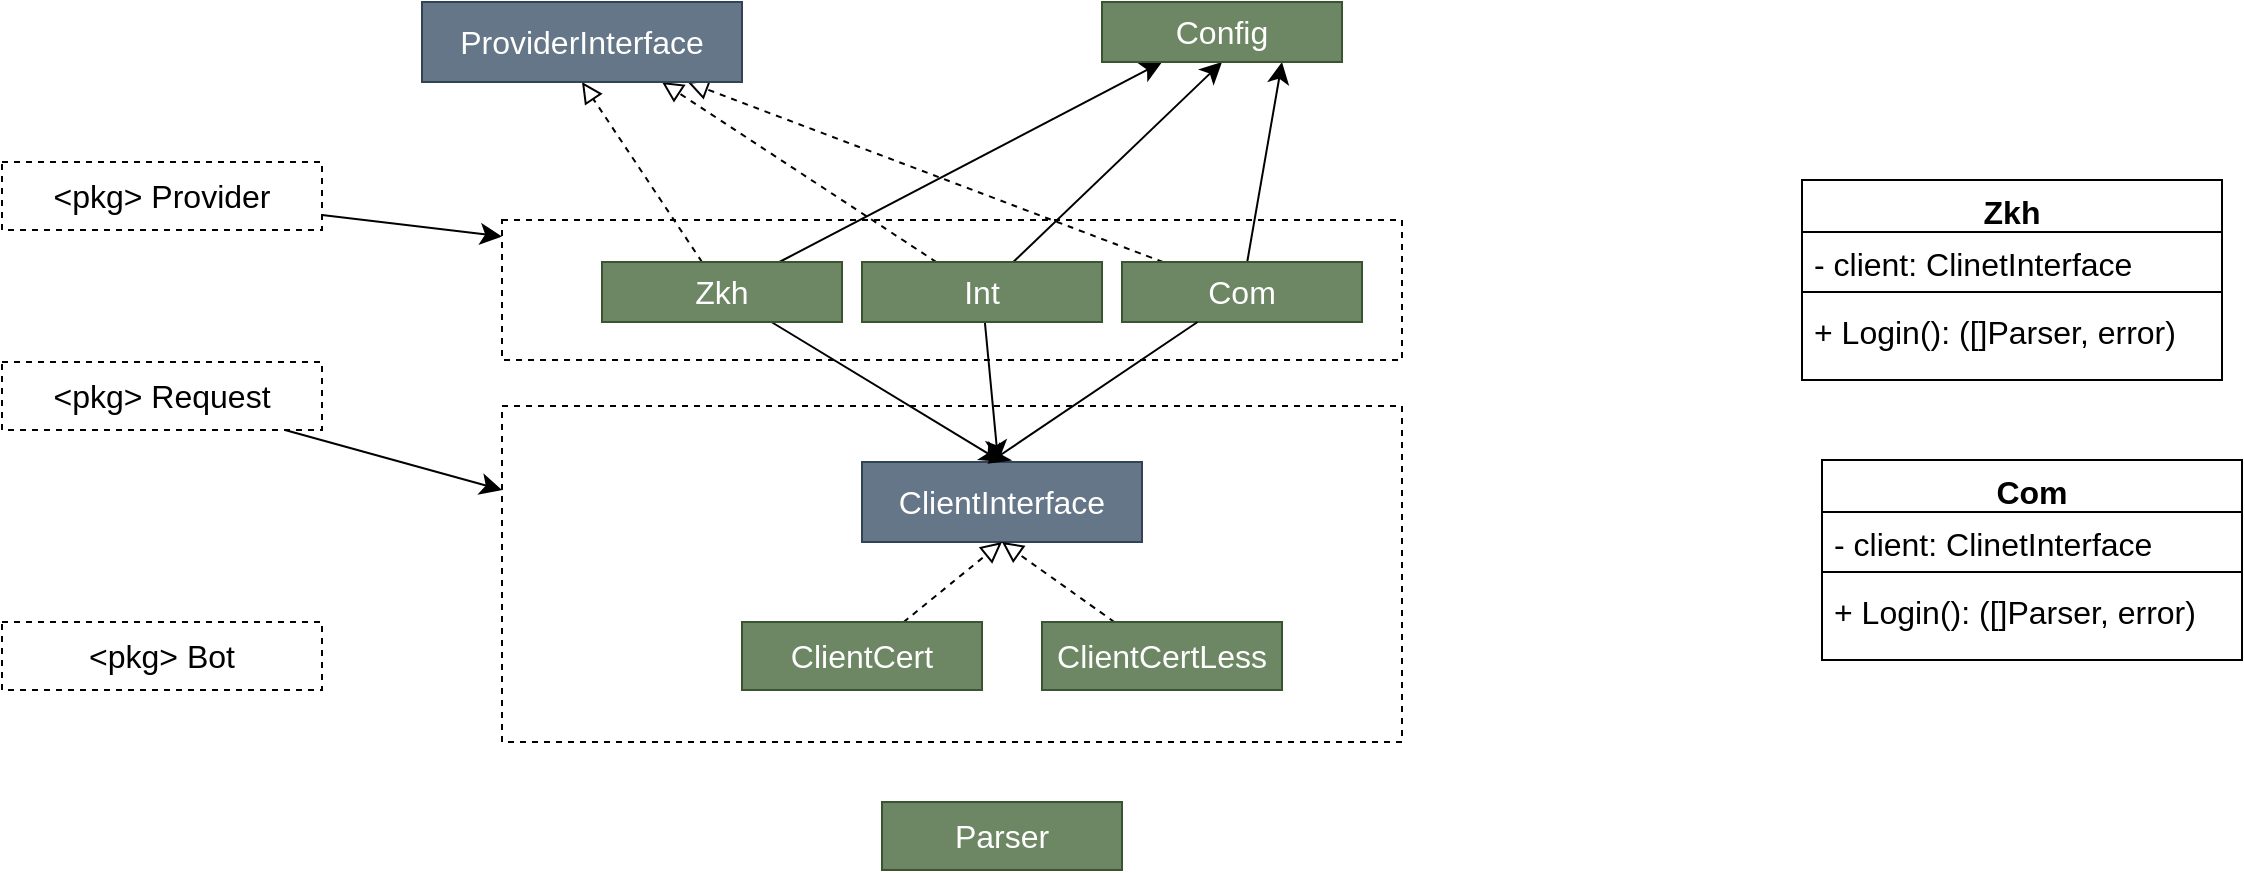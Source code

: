 <mxfile version="22.1.21" type="device">
  <diagram name="Page-1" id="s9RppyxikxJmtYWtP8qy">
    <mxGraphModel dx="780" dy="920" grid="1" gridSize="10" guides="1" tooltips="1" connect="1" arrows="1" fold="1" page="0" pageScale="1" pageWidth="1169" pageHeight="827" math="0" shadow="0">
      <root>
        <mxCell id="0" />
        <mxCell id="1" parent="0" />
        <mxCell id="7EbKkH2AO26OjYXT7-rm-24" value="" style="rounded=0;whiteSpace=wrap;html=1;fontSize=16;fillColor=none;dashed=1;" vertex="1" parent="1">
          <mxGeometry x="330" y="122" width="450" height="168" as="geometry" />
        </mxCell>
        <mxCell id="7EbKkH2AO26OjYXT7-rm-22" value="" style="rounded=0;whiteSpace=wrap;html=1;fontSize=16;fillColor=none;dashed=1;" vertex="1" parent="1">
          <mxGeometry x="330" y="29" width="450" height="70" as="geometry" />
        </mxCell>
        <mxCell id="7EbKkH2AO26OjYXT7-rm-21" style="edgeStyle=none;curved=1;rounded=0;orthogonalLoop=1;jettySize=auto;html=1;entryX=0;entryY=0.25;entryDx=0;entryDy=0;fontSize=12;startSize=8;endSize=8;" edge="1" parent="1" source="7EbKkH2AO26OjYXT7-rm-1" target="7EbKkH2AO26OjYXT7-rm-24">
          <mxGeometry relative="1" as="geometry" />
        </mxCell>
        <mxCell id="7EbKkH2AO26OjYXT7-rm-1" value="&amp;lt;pkg&amp;gt;&amp;nbsp;Request" style="rounded=0;whiteSpace=wrap;html=1;fontSize=16;dashed=1;" vertex="1" parent="1">
          <mxGeometry x="80" y="100" width="160" height="34" as="geometry" />
        </mxCell>
        <mxCell id="7EbKkH2AO26OjYXT7-rm-23" style="edgeStyle=none;curved=1;rounded=0;orthogonalLoop=1;jettySize=auto;html=1;fontSize=12;startSize=8;endSize=8;" edge="1" parent="1" source="7EbKkH2AO26OjYXT7-rm-2" target="7EbKkH2AO26OjYXT7-rm-22">
          <mxGeometry relative="1" as="geometry" />
        </mxCell>
        <mxCell id="7EbKkH2AO26OjYXT7-rm-2" value="&amp;lt;pkg&amp;gt; Provider" style="rounded=0;whiteSpace=wrap;html=1;fontSize=16;dashed=1;" vertex="1" parent="1">
          <mxGeometry x="80" width="160" height="34" as="geometry" />
        </mxCell>
        <mxCell id="7EbKkH2AO26OjYXT7-rm-3" value="&amp;lt;pkg&amp;gt;&amp;nbsp;Bot" style="rounded=0;whiteSpace=wrap;html=1;fontSize=16;dashed=1;" vertex="1" parent="1">
          <mxGeometry x="80" y="230" width="160" height="34" as="geometry" />
        </mxCell>
        <mxCell id="7EbKkH2AO26OjYXT7-rm-6" value="ClientInterface" style="rounded=0;whiteSpace=wrap;html=1;fontSize=16;fillColor=#647687;fontColor=#ffffff;strokeColor=#314354;" vertex="1" parent="1">
          <mxGeometry x="510" y="150" width="140" height="40" as="geometry" />
        </mxCell>
        <mxCell id="7EbKkH2AO26OjYXT7-rm-12" style="edgeStyle=none;curved=1;rounded=0;orthogonalLoop=1;jettySize=auto;html=1;entryX=0.5;entryY=1;entryDx=0;entryDy=0;fontSize=12;startSize=8;endSize=8;endArrow=block;endFill=0;dashed=1;" edge="1" parent="1" source="7EbKkH2AO26OjYXT7-rm-7" target="7EbKkH2AO26OjYXT7-rm-6">
          <mxGeometry relative="1" as="geometry" />
        </mxCell>
        <mxCell id="7EbKkH2AO26OjYXT7-rm-7" value="ClientCert" style="rounded=0;whiteSpace=wrap;html=1;fontSize=16;fillColor=#6d8764;fontColor=#ffffff;strokeColor=#3A5431;" vertex="1" parent="1">
          <mxGeometry x="450" y="230" width="120" height="34" as="geometry" />
        </mxCell>
        <mxCell id="7EbKkH2AO26OjYXT7-rm-13" style="edgeStyle=none;curved=1;rounded=0;orthogonalLoop=1;jettySize=auto;html=1;entryX=0.5;entryY=1;entryDx=0;entryDy=0;fontSize=12;startSize=8;endSize=8;endArrow=block;endFill=0;dashed=1;" edge="1" parent="1" source="7EbKkH2AO26OjYXT7-rm-8" target="7EbKkH2AO26OjYXT7-rm-6">
          <mxGeometry relative="1" as="geometry" />
        </mxCell>
        <mxCell id="7EbKkH2AO26OjYXT7-rm-8" value="ClientCertLess" style="rounded=0;whiteSpace=wrap;html=1;fontSize=16;fillColor=#6d8764;fontColor=#ffffff;strokeColor=#3A5431;" vertex="1" parent="1">
          <mxGeometry x="600" y="230" width="120" height="34" as="geometry" />
        </mxCell>
        <mxCell id="7EbKkH2AO26OjYXT7-rm-14" style="edgeStyle=none;curved=1;rounded=0;orthogonalLoop=1;jettySize=auto;html=1;entryX=0.5;entryY=0;entryDx=0;entryDy=0;fontSize=12;startSize=8;endSize=8;" edge="1" parent="1" source="7EbKkH2AO26OjYXT7-rm-9" target="7EbKkH2AO26OjYXT7-rm-6">
          <mxGeometry relative="1" as="geometry" />
        </mxCell>
        <mxCell id="7EbKkH2AO26OjYXT7-rm-18" style="edgeStyle=none;curved=1;rounded=0;orthogonalLoop=1;jettySize=auto;html=1;entryX=0.25;entryY=1;entryDx=0;entryDy=0;fontSize=12;startSize=8;endSize=8;" edge="1" parent="1" source="7EbKkH2AO26OjYXT7-rm-9" target="7EbKkH2AO26OjYXT7-rm-17">
          <mxGeometry relative="1" as="geometry" />
        </mxCell>
        <mxCell id="7EbKkH2AO26OjYXT7-rm-26" style="edgeStyle=none;curved=1;rounded=0;orthogonalLoop=1;jettySize=auto;html=1;entryX=0.5;entryY=1;entryDx=0;entryDy=0;fontSize=12;startSize=8;endSize=8;dashed=1;endArrow=block;endFill=0;" edge="1" parent="1" source="7EbKkH2AO26OjYXT7-rm-9" target="7EbKkH2AO26OjYXT7-rm-25">
          <mxGeometry relative="1" as="geometry" />
        </mxCell>
        <mxCell id="7EbKkH2AO26OjYXT7-rm-9" value="Zkh" style="rounded=0;whiteSpace=wrap;html=1;fontSize=16;fillColor=#6d8764;fontColor=#ffffff;strokeColor=#3A5431;" vertex="1" parent="1">
          <mxGeometry x="380" y="50" width="120" height="30" as="geometry" />
        </mxCell>
        <mxCell id="7EbKkH2AO26OjYXT7-rm-15" style="edgeStyle=none;curved=1;rounded=0;orthogonalLoop=1;jettySize=auto;html=1;fontSize=12;startSize=8;endSize=8;" edge="1" parent="1" source="7EbKkH2AO26OjYXT7-rm-10" target="7EbKkH2AO26OjYXT7-rm-6">
          <mxGeometry relative="1" as="geometry" />
        </mxCell>
        <mxCell id="7EbKkH2AO26OjYXT7-rm-19" style="edgeStyle=none;curved=1;rounded=0;orthogonalLoop=1;jettySize=auto;html=1;entryX=0.5;entryY=1;entryDx=0;entryDy=0;fontSize=12;startSize=8;endSize=8;" edge="1" parent="1" source="7EbKkH2AO26OjYXT7-rm-10" target="7EbKkH2AO26OjYXT7-rm-17">
          <mxGeometry relative="1" as="geometry" />
        </mxCell>
        <mxCell id="7EbKkH2AO26OjYXT7-rm-27" style="edgeStyle=none;curved=1;rounded=0;orthogonalLoop=1;jettySize=auto;html=1;entryX=0.75;entryY=1;entryDx=0;entryDy=0;fontSize=12;startSize=8;endSize=8;dashed=1;endArrow=block;endFill=0;" edge="1" parent="1" source="7EbKkH2AO26OjYXT7-rm-10" target="7EbKkH2AO26OjYXT7-rm-25">
          <mxGeometry relative="1" as="geometry" />
        </mxCell>
        <mxCell id="7EbKkH2AO26OjYXT7-rm-10" value="Int" style="rounded=0;whiteSpace=wrap;html=1;fontSize=16;fillColor=#6d8764;fontColor=#ffffff;strokeColor=#3A5431;" vertex="1" parent="1">
          <mxGeometry x="510" y="50" width="120" height="30" as="geometry" />
        </mxCell>
        <mxCell id="7EbKkH2AO26OjYXT7-rm-20" style="edgeStyle=none;curved=1;rounded=0;orthogonalLoop=1;jettySize=auto;html=1;entryX=0.75;entryY=1;entryDx=0;entryDy=0;fontSize=12;startSize=8;endSize=8;" edge="1" parent="1" source="7EbKkH2AO26OjYXT7-rm-11" target="7EbKkH2AO26OjYXT7-rm-17">
          <mxGeometry relative="1" as="geometry" />
        </mxCell>
        <mxCell id="7EbKkH2AO26OjYXT7-rm-28" style="edgeStyle=none;curved=1;rounded=0;orthogonalLoop=1;jettySize=auto;html=1;fontSize=12;startSize=8;endSize=8;dashed=1;endArrow=block;endFill=0;" edge="1" parent="1" source="7EbKkH2AO26OjYXT7-rm-11" target="7EbKkH2AO26OjYXT7-rm-25">
          <mxGeometry relative="1" as="geometry" />
        </mxCell>
        <mxCell id="7EbKkH2AO26OjYXT7-rm-11" value="Com" style="rounded=0;whiteSpace=wrap;html=1;fontSize=16;fillColor=#6d8764;fontColor=#ffffff;strokeColor=#3A5431;" vertex="1" parent="1">
          <mxGeometry x="640" y="50" width="120" height="30" as="geometry" />
        </mxCell>
        <mxCell id="7EbKkH2AO26OjYXT7-rm-16" style="edgeStyle=none;curved=1;rounded=0;orthogonalLoop=1;jettySize=auto;html=1;entryX=0.448;entryY=0.023;entryDx=0;entryDy=0;entryPerimeter=0;fontSize=12;startSize=8;endSize=8;" edge="1" parent="1" source="7EbKkH2AO26OjYXT7-rm-11" target="7EbKkH2AO26OjYXT7-rm-6">
          <mxGeometry relative="1" as="geometry" />
        </mxCell>
        <mxCell id="7EbKkH2AO26OjYXT7-rm-17" value="Config" style="rounded=0;whiteSpace=wrap;html=1;fontSize=16;fillColor=#6d8764;fontColor=#ffffff;strokeColor=#3A5431;" vertex="1" parent="1">
          <mxGeometry x="630" y="-80" width="120" height="30" as="geometry" />
        </mxCell>
        <mxCell id="7EbKkH2AO26OjYXT7-rm-25" value="ProviderInterface" style="rounded=0;whiteSpace=wrap;html=1;fontSize=16;fillColor=#647687;fontColor=#ffffff;strokeColor=#314354;" vertex="1" parent="1">
          <mxGeometry x="290" y="-80" width="160" height="40" as="geometry" />
        </mxCell>
        <mxCell id="7EbKkH2AO26OjYXT7-rm-29" value="Parser" style="rounded=0;whiteSpace=wrap;html=1;fontSize=16;fillColor=#6d8764;fontColor=#ffffff;strokeColor=#3A5431;" vertex="1" parent="1">
          <mxGeometry x="520" y="320" width="120" height="34" as="geometry" />
        </mxCell>
        <mxCell id="7EbKkH2AO26OjYXT7-rm-33" value="Zkh" style="swimlane;fontStyle=1;align=center;verticalAlign=top;childLayout=stackLayout;horizontal=1;startSize=26;horizontalStack=0;resizeParent=1;resizeParentMax=0;resizeLast=0;collapsible=1;marginBottom=0;whiteSpace=wrap;html=1;fontSize=16;" vertex="1" parent="1">
          <mxGeometry x="980" y="9" width="210" height="100" as="geometry" />
        </mxCell>
        <mxCell id="7EbKkH2AO26OjYXT7-rm-34" value="- client: ClinetInterface" style="text;strokeColor=none;fillColor=none;align=left;verticalAlign=top;spacingLeft=4;spacingRight=4;overflow=hidden;rotatable=0;points=[[0,0.5],[1,0.5]];portConstraint=eastwest;whiteSpace=wrap;html=1;fontSize=16;" vertex="1" parent="7EbKkH2AO26OjYXT7-rm-33">
          <mxGeometry y="26" width="210" height="26" as="geometry" />
        </mxCell>
        <mxCell id="7EbKkH2AO26OjYXT7-rm-35" value="" style="line;strokeWidth=1;fillColor=none;align=left;verticalAlign=middle;spacingTop=-1;spacingLeft=3;spacingRight=3;rotatable=0;labelPosition=right;points=[];portConstraint=eastwest;strokeColor=inherit;fontSize=16;" vertex="1" parent="7EbKkH2AO26OjYXT7-rm-33">
          <mxGeometry y="52" width="210" height="8" as="geometry" />
        </mxCell>
        <mxCell id="7EbKkH2AO26OjYXT7-rm-36" value="+ Login(): ([]Parser, error)&lt;br&gt;" style="text;strokeColor=none;fillColor=none;align=left;verticalAlign=top;spacingLeft=4;spacingRight=4;overflow=hidden;rotatable=0;points=[[0,0.5],[1,0.5]];portConstraint=eastwest;whiteSpace=wrap;html=1;fontSize=16;" vertex="1" parent="7EbKkH2AO26OjYXT7-rm-33">
          <mxGeometry y="60" width="210" height="40" as="geometry" />
        </mxCell>
        <mxCell id="7EbKkH2AO26OjYXT7-rm-37" value="Com" style="swimlane;fontStyle=1;align=center;verticalAlign=top;childLayout=stackLayout;horizontal=1;startSize=26;horizontalStack=0;resizeParent=1;resizeParentMax=0;resizeLast=0;collapsible=1;marginBottom=0;whiteSpace=wrap;html=1;fontSize=16;" vertex="1" parent="1">
          <mxGeometry x="990" y="149" width="210" height="100" as="geometry" />
        </mxCell>
        <mxCell id="7EbKkH2AO26OjYXT7-rm-38" value="- client: ClinetInterface" style="text;strokeColor=none;fillColor=none;align=left;verticalAlign=top;spacingLeft=4;spacingRight=4;overflow=hidden;rotatable=0;points=[[0,0.5],[1,0.5]];portConstraint=eastwest;whiteSpace=wrap;html=1;fontSize=16;" vertex="1" parent="7EbKkH2AO26OjYXT7-rm-37">
          <mxGeometry y="26" width="210" height="26" as="geometry" />
        </mxCell>
        <mxCell id="7EbKkH2AO26OjYXT7-rm-39" value="" style="line;strokeWidth=1;fillColor=none;align=left;verticalAlign=middle;spacingTop=-1;spacingLeft=3;spacingRight=3;rotatable=0;labelPosition=right;points=[];portConstraint=eastwest;strokeColor=inherit;fontSize=16;" vertex="1" parent="7EbKkH2AO26OjYXT7-rm-37">
          <mxGeometry y="52" width="210" height="8" as="geometry" />
        </mxCell>
        <mxCell id="7EbKkH2AO26OjYXT7-rm-40" value="+ Login(): ([]Parser, error)" style="text;strokeColor=none;fillColor=none;align=left;verticalAlign=top;spacingLeft=4;spacingRight=4;overflow=hidden;rotatable=0;points=[[0,0.5],[1,0.5]];portConstraint=eastwest;whiteSpace=wrap;html=1;fontSize=16;" vertex="1" parent="7EbKkH2AO26OjYXT7-rm-37">
          <mxGeometry y="60" width="210" height="40" as="geometry" />
        </mxCell>
      </root>
    </mxGraphModel>
  </diagram>
</mxfile>
